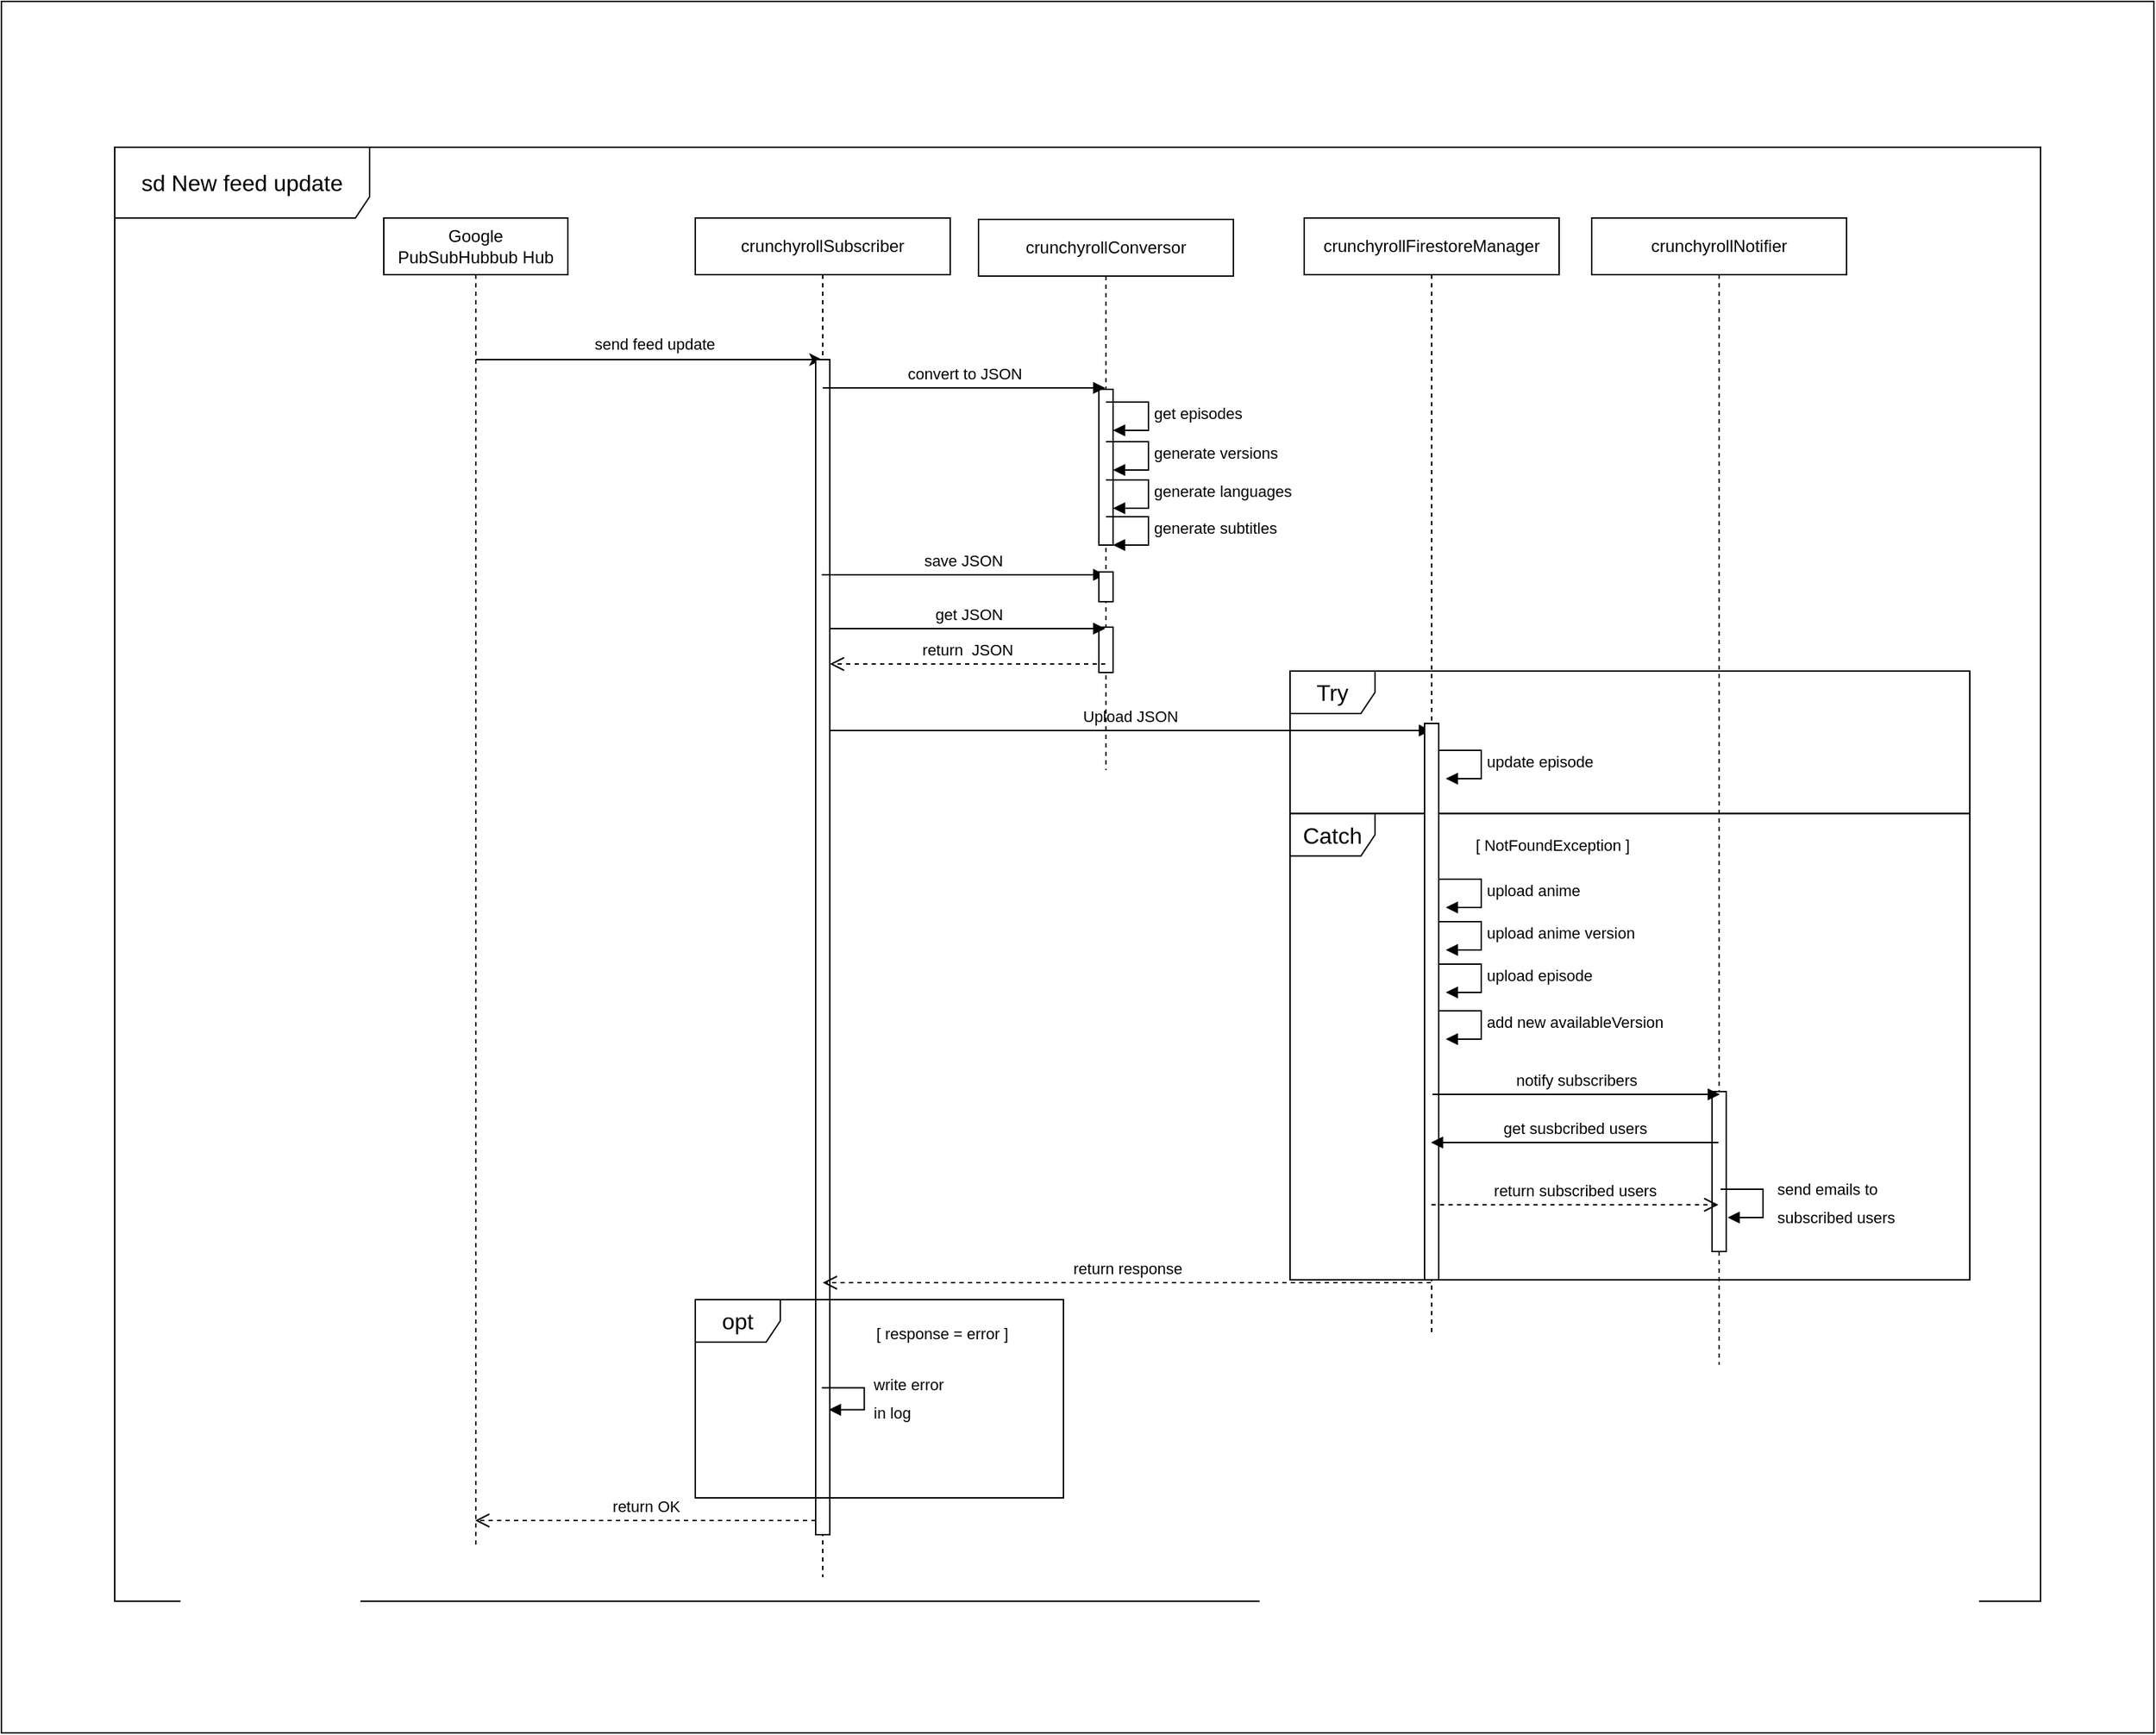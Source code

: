 <mxfile version="16.4.8" type="device"><diagram id="j7kow23u_B9ExSNE5Ayi" name="Page-1"><mxGraphModel dx="1812" dy="1843" grid="1" gridSize="10" guides="1" tooltips="1" connect="1" arrows="1" fold="1" page="1" pageScale="1" pageWidth="827" pageHeight="1169" math="0" shadow="0"><root><mxCell id="0"/><mxCell id="1" parent="0"/><mxCell id="dt_s4KKymJwfhGLxfY6a-43" value="" style="shape=table;startSize=0;container=1;collapsible=0;childLayout=tableLayout;sketch=0;fontSize=16;fillColor=none;" parent="1" vertex="1"><mxGeometry x="-800" y="-453" width="1520" height="1223" as="geometry"/></mxCell><mxCell id="dt_s4KKymJwfhGLxfY6a-44" value="" style="shape=tableRow;horizontal=0;startSize=0;swimlaneHead=0;swimlaneBody=0;top=0;left=0;bottom=0;right=0;collapsible=0;dropTarget=0;fillColor=none;points=[[0,0.5],[1,0.5]];portConstraint=eastwest;sketch=0;fontSize=16;" parent="dt_s4KKymJwfhGLxfY6a-43" vertex="1"><mxGeometry width="1520" height="1223" as="geometry"/></mxCell><mxCell id="dt_s4KKymJwfhGLxfY6a-45" value="" style="shape=partialRectangle;html=1;whiteSpace=wrap;connectable=0;overflow=hidden;fillColor=none;top=0;left=0;bottom=0;right=0;pointerEvents=1;sketch=0;fontSize=16;" parent="dt_s4KKymJwfhGLxfY6a-44" vertex="1"><mxGeometry width="1520" height="1223" as="geometry"><mxRectangle width="1520" height="1223" as="alternateBounds"/></mxGeometry></mxCell><mxCell id="dt_s4KKymJwfhGLxfY6a-7" value="sd New feed update" style="shape=umlFrame;whiteSpace=wrap;html=1;fontSize=16;width=180;height=50;sketch=0;" parent="1" vertex="1"><mxGeometry x="-720" y="-350" width="1360" height="1027" as="geometry"/></mxCell><mxCell id="SrJBxW0OyTLLm3862wvY-10" value="" style="group" parent="1" vertex="1" connectable="0"><mxGeometry x="110" y="20" width="480" height="430" as="geometry"/></mxCell><mxCell id="SrJBxW0OyTLLm3862wvY-9" value="Catch" style="shape=umlFrame;whiteSpace=wrap;html=1;fontSize=16;" parent="SrJBxW0OyTLLm3862wvY-10" vertex="1"><mxGeometry y="100.638" width="480" height="329.362" as="geometry"/></mxCell><mxCell id="SrJBxW0OyTLLm3862wvY-6" value="Try" style="shape=umlFrame;whiteSpace=wrap;html=1;fontSize=16;" parent="SrJBxW0OyTLLm3862wvY-10" vertex="1"><mxGeometry width="480" height="100.638" as="geometry"/></mxCell><mxCell id="SrJBxW0OyTLLm3862wvY-11" value="&lt;font style=&quot;font-size: 11px&quot;&gt;[ NotFoundException ]&lt;/font&gt;" style="text;html=1;strokeColor=none;fillColor=none;align=center;verticalAlign=middle;whiteSpace=wrap;rounded=0;dashed=1;fontSize=16;" parent="SrJBxW0OyTLLm3862wvY-10" vertex="1"><mxGeometry x="110" y="109.785" width="151.05" height="22.016" as="geometry"/></mxCell><mxCell id="dt_s4KKymJwfhGLxfY6a-6" value="&lt;font style=&quot;font-size: 11px&quot;&gt;&amp;nbsp; send feed update&amp;nbsp;&amp;nbsp;&lt;/font&gt;" style="edgeStyle=orthogonalEdgeStyle;rounded=0;orthogonalLoop=1;jettySize=auto;html=1;fontSize=36;strokeColor=default;labelBackgroundColor=none;" parent="1" source="dt_s4KKymJwfhGLxfY6a-1" target="dt_s4KKymJwfhGLxfY6a-2" edge="1"><mxGeometry x="0.025" y="20" relative="1" as="geometry"><Array as="points"><mxPoint x="-330" y="-200"/><mxPoint x="-330" y="-200"/></Array><mxPoint as="offset"/></mxGeometry></mxCell><mxCell id="dt_s4KKymJwfhGLxfY6a-1" value="Google&lt;br&gt;PubSubHubbub Hub" style="shape=umlLifeline;perimeter=lifelinePerimeter;whiteSpace=wrap;html=1;container=1;collapsible=0;recursiveResize=0;outlineConnect=0;" parent="1" vertex="1"><mxGeometry x="-530" y="-300" width="130" height="940" as="geometry"/></mxCell><mxCell id="dt_s4KKymJwfhGLxfY6a-2" value="crunchyrollSubscriber" style="shape=umlLifeline;perimeter=lifelinePerimeter;whiteSpace=wrap;html=1;container=1;collapsible=0;recursiveResize=0;outlineConnect=0;" parent="1" vertex="1"><mxGeometry x="-310" y="-300" width="180" height="960" as="geometry"/></mxCell><mxCell id="dt_s4KKymJwfhGLxfY6a-8" value="" style="html=1;points=[];perimeter=orthogonalPerimeter;fontSize=16;" parent="dt_s4KKymJwfhGLxfY6a-2" vertex="1"><mxGeometry x="85" y="100" width="10" height="830" as="geometry"/></mxCell><mxCell id="SrJBxW0OyTLLm3862wvY-20" value="&lt;font style=&quot;font-size: 11px&quot;&gt;save JSON&lt;/font&gt;" style="html=1;verticalAlign=bottom;endArrow=block;rounded=0;labelBackgroundColor=none;fontSize=16;strokeColor=default;" parent="dt_s4KKymJwfhGLxfY6a-2" edge="1"><mxGeometry width="80" relative="1" as="geometry"><mxPoint x="89.31" y="252" as="sourcePoint"/><mxPoint x="289.5" y="252.0" as="targetPoint"/><Array as="points"><mxPoint x="209.81" y="252"/></Array></mxGeometry></mxCell><mxCell id="dt_s4KKymJwfhGLxfY6a-3" value="crunchyrollConversor" style="shape=umlLifeline;perimeter=lifelinePerimeter;whiteSpace=wrap;html=1;container=1;collapsible=0;recursiveResize=0;outlineConnect=0;" parent="1" vertex="1"><mxGeometry x="-110" y="-299" width="180" height="389" as="geometry"/></mxCell><mxCell id="dt_s4KKymJwfhGLxfY6a-10" value="" style="html=1;points=[];perimeter=orthogonalPerimeter;fontSize=16;" parent="dt_s4KKymJwfhGLxfY6a-3" vertex="1"><mxGeometry x="85" y="120" width="10" height="110" as="geometry"/></mxCell><mxCell id="dt_s4KKymJwfhGLxfY6a-12" value="&lt;font style=&quot;font-size: 11px&quot;&gt;Upload JSON&lt;/font&gt;" style="html=1;verticalAlign=bottom;endArrow=block;rounded=0;labelBackgroundColor=none;fontSize=16;strokeColor=default;" parent="dt_s4KKymJwfhGLxfY6a-3" edge="1"><mxGeometry width="80" relative="1" as="geometry"><mxPoint x="-104.996" y="361" as="sourcePoint"/><mxPoint x="319.5" y="361" as="targetPoint"/><Array as="points"><mxPoint x="15.68" y="361"/></Array></mxGeometry></mxCell><mxCell id="SrJBxW0OyTLLm3862wvY-23" value="get episodes" style="edgeStyle=orthogonalEdgeStyle;html=1;align=left;spacingLeft=2;endArrow=block;rounded=0;entryX=1;entryY=0;fontSize=11;" parent="dt_s4KKymJwfhGLxfY6a-3" edge="1"><mxGeometry relative="1" as="geometry"><mxPoint x="90.0" y="129" as="sourcePoint"/><Array as="points"><mxPoint x="120" y="129"/></Array><mxPoint x="95.0" y="149" as="targetPoint"/></mxGeometry></mxCell><mxCell id="SrJBxW0OyTLLm3862wvY-36" value="" style="html=1;points=[];perimeter=orthogonalPerimeter;fontSize=16;" parent="dt_s4KKymJwfhGLxfY6a-3" vertex="1"><mxGeometry x="85" y="249" width="10" height="21" as="geometry"/></mxCell><mxCell id="SrJBxW0OyTLLm3862wvY-37" value="" style="html=1;points=[];perimeter=orthogonalPerimeter;fontSize=16;" parent="dt_s4KKymJwfhGLxfY6a-3" vertex="1"><mxGeometry x="85" y="288" width="10" height="32" as="geometry"/></mxCell><mxCell id="dt_s4KKymJwfhGLxfY6a-4" value="crunchyrollFirestoreManager" style="shape=umlLifeline;perimeter=lifelinePerimeter;whiteSpace=wrap;html=1;container=1;collapsible=0;recursiveResize=0;outlineConnect=0;" parent="1" vertex="1"><mxGeometry x="120" y="-300" width="180" height="790" as="geometry"/></mxCell><mxCell id="dt_s4KKymJwfhGLxfY6a-41" value="" style="html=1;points=[];perimeter=orthogonalPerimeter;sketch=0;fontSize=16;" parent="dt_s4KKymJwfhGLxfY6a-4" vertex="1"><mxGeometry x="85" y="357" width="10" height="393" as="geometry"/></mxCell><mxCell id="SrJBxW0OyTLLm3862wvY-3" value="update episode" style="edgeStyle=orthogonalEdgeStyle;html=1;align=left;spacingLeft=2;endArrow=block;rounded=0;entryX=1;entryY=0;" parent="dt_s4KKymJwfhGLxfY6a-4" edge="1"><mxGeometry relative="1" as="geometry"><mxPoint x="95" y="376" as="sourcePoint"/><Array as="points"><mxPoint x="125" y="376"/></Array><mxPoint x="100" y="396" as="targetPoint"/></mxGeometry></mxCell><mxCell id="SrJBxW0OyTLLm3862wvY-12" value="upload anime" style="edgeStyle=orthogonalEdgeStyle;html=1;align=left;spacingLeft=2;endArrow=block;rounded=0;entryX=1;entryY=0;" parent="dt_s4KKymJwfhGLxfY6a-4" edge="1"><mxGeometry relative="1" as="geometry"><mxPoint x="95" y="467" as="sourcePoint"/><Array as="points"><mxPoint x="125" y="467"/></Array><mxPoint x="100" y="487" as="targetPoint"/></mxGeometry></mxCell><mxCell id="SrJBxW0OyTLLm3862wvY-13" value="upload anime version" style="edgeStyle=orthogonalEdgeStyle;html=1;align=left;spacingLeft=2;endArrow=block;rounded=0;entryX=1;entryY=0;" parent="dt_s4KKymJwfhGLxfY6a-4" edge="1"><mxGeometry relative="1" as="geometry"><mxPoint x="95" y="497" as="sourcePoint"/><Array as="points"><mxPoint x="125" y="497"/></Array><mxPoint x="100" y="517" as="targetPoint"/></mxGeometry></mxCell><mxCell id="SrJBxW0OyTLLm3862wvY-14" value="upload episode" style="edgeStyle=orthogonalEdgeStyle;html=1;align=left;spacingLeft=2;endArrow=block;rounded=0;entryX=1;entryY=0;" parent="dt_s4KKymJwfhGLxfY6a-4" edge="1"><mxGeometry relative="1" as="geometry"><mxPoint x="95" y="527" as="sourcePoint"/><Array as="points"><mxPoint x="125" y="527"/></Array><mxPoint x="100" y="547" as="targetPoint"/></mxGeometry></mxCell><mxCell id="J5bF1IWjY5cWKiWvFcU8-1" value="add new availableVersion" style="edgeStyle=orthogonalEdgeStyle;html=1;align=left;spacingLeft=2;endArrow=block;rounded=0;entryX=1;entryY=0;" edge="1" parent="dt_s4KKymJwfhGLxfY6a-4"><mxGeometry relative="1" as="geometry"><mxPoint x="95.0" y="560" as="sourcePoint"/><Array as="points"><mxPoint x="125" y="560"/></Array><mxPoint x="100.0" y="580" as="targetPoint"/></mxGeometry></mxCell><mxCell id="dt_s4KKymJwfhGLxfY6a-5" value="crunchyrollNotifier" style="shape=umlLifeline;perimeter=lifelinePerimeter;whiteSpace=wrap;html=1;container=1;collapsible=0;recursiveResize=0;outlineConnect=0;" parent="1" vertex="1"><mxGeometry x="323" y="-300" width="180" height="810" as="geometry"/></mxCell><mxCell id="dt_s4KKymJwfhGLxfY6a-37" value="" style="html=1;points=[];perimeter=orthogonalPerimeter;sketch=0;fontSize=16;" parent="dt_s4KKymJwfhGLxfY6a-5" vertex="1"><mxGeometry x="85" y="617" width="10" height="113" as="geometry"/></mxCell><mxCell id="dt_s4KKymJwfhGLxfY6a-39" value="&lt;font style=&quot;font-size: 11px&quot;&gt;&amp;nbsp; send emails to &lt;br&gt;&amp;nbsp; subscribed users&lt;/font&gt;" style="edgeStyle=orthogonalEdgeStyle;html=1;align=left;spacingLeft=2;endArrow=block;rounded=0;entryX=1;entryY=0;labelBackgroundColor=none;fontSize=16;strokeColor=default;" parent="dt_s4KKymJwfhGLxfY6a-5" edge="1"><mxGeometry relative="1" as="geometry"><mxPoint x="91" y="686" as="sourcePoint"/><Array as="points"><mxPoint x="121" y="686"/></Array><mxPoint x="96.0" y="706" as="targetPoint"/></mxGeometry></mxCell><mxCell id="dt_s4KKymJwfhGLxfY6a-9" value="&lt;font style=&quot;font-size: 11px&quot;&gt;convert to JSON&lt;/font&gt;" style="html=1;verticalAlign=bottom;endArrow=block;rounded=0;labelBackgroundColor=none;fontSize=16;strokeColor=default;" parent="1" source="dt_s4KKymJwfhGLxfY6a-2" target="dt_s4KKymJwfhGLxfY6a-3" edge="1"><mxGeometry width="80" relative="1" as="geometry"><mxPoint x="-180" y="90" as="sourcePoint"/><mxPoint x="-100" y="90" as="targetPoint"/><Array as="points"><mxPoint x="-100" y="-180"/></Array></mxGeometry></mxCell><mxCell id="dt_s4KKymJwfhGLxfY6a-11" value="&lt;font style=&quot;font-size: 11px&quot;&gt;return&amp;nbsp; JSON&lt;/font&gt;" style="html=1;verticalAlign=bottom;endArrow=open;dashed=1;endSize=8;rounded=0;labelBackgroundColor=none;fontSize=16;strokeColor=default;" parent="1" edge="1"><mxGeometry relative="1" as="geometry"><mxPoint x="-20.5" y="15" as="sourcePoint"/><mxPoint x="-215" y="15" as="targetPoint"/><Array as="points"><mxPoint x="-80" y="15"/></Array></mxGeometry></mxCell><mxCell id="dt_s4KKymJwfhGLxfY6a-22" value="&lt;font style=&quot;font-size: 11px&quot;&gt;return response&lt;/font&gt;" style="html=1;verticalAlign=bottom;endArrow=open;dashed=1;endSize=8;rounded=0;labelBackgroundColor=none;fontSize=16;strokeColor=default;" parent="1" edge="1"><mxGeometry relative="1" as="geometry"><mxPoint x="209.5" y="452" as="sourcePoint"/><mxPoint x="-220" y="452" as="targetPoint"/></mxGeometry></mxCell><mxCell id="dt_s4KKymJwfhGLxfY6a-25" value="" style="group" parent="1" vertex="1" connectable="0"><mxGeometry x="-310" y="464" width="260" height="140" as="geometry"/></mxCell><mxCell id="dt_s4KKymJwfhGLxfY6a-26" value="" style="group" parent="dt_s4KKymJwfhGLxfY6a-25" vertex="1" connectable="0"><mxGeometry width="260" height="140" as="geometry"/></mxCell><mxCell id="dt_s4KKymJwfhGLxfY6a-13" value="opt" style="shape=umlFrame;whiteSpace=wrap;html=1;fontSize=16;" parent="dt_s4KKymJwfhGLxfY6a-26" vertex="1"><mxGeometry width="259.996" height="140" as="geometry"/></mxCell><mxCell id="dt_s4KKymJwfhGLxfY6a-18" value="&lt;font style=&quot;font-size: 11px&quot;&gt;[ response = error ]&lt;/font&gt;" style="text;html=1;strokeColor=none;fillColor=none;align=center;verticalAlign=middle;whiteSpace=wrap;rounded=0;dashed=1;fontSize=16;" parent="dt_s4KKymJwfhGLxfY6a-26" vertex="1"><mxGeometry x="89.315" y="10.769" width="170.685" height="22.475" as="geometry"/></mxCell><mxCell id="dt_s4KKymJwfhGLxfY6a-30" value="&lt;font style=&quot;font-size: 11px&quot;&gt;&amp;nbsp;write error&lt;br&gt;&amp;nbsp;in log&amp;nbsp;&lt;/font&gt;" style="edgeStyle=orthogonalEdgeStyle;html=1;align=left;spacingLeft=2;endArrow=block;rounded=0;entryX=1;entryY=0;labelBackgroundColor=none;fontSize=16;strokeColor=default;" parent="dt_s4KKymJwfhGLxfY6a-26" edge="1"><mxGeometry relative="1" as="geometry"><mxPoint x="89.31" y="62.199" as="sourcePoint"/><Array as="points"><mxPoint x="119.31" y="62.199"/></Array><mxPoint x="94.31" y="77.754" as="targetPoint"/></mxGeometry></mxCell><mxCell id="dt_s4KKymJwfhGLxfY6a-32" value="&lt;font style=&quot;font-size: 11px&quot;&gt;get susbcribed users&lt;/font&gt;" style="html=1;verticalAlign=bottom;endArrow=block;rounded=0;labelBackgroundColor=none;fontSize=16;strokeColor=default;" parent="1" edge="1"><mxGeometry width="80" relative="1" as="geometry"><mxPoint x="412.5" y="353" as="sourcePoint"/><mxPoint x="209.548" y="353" as="targetPoint"/><Array as="points"><mxPoint x="360" y="353"/></Array></mxGeometry></mxCell><mxCell id="dt_s4KKymJwfhGLxfY6a-33" value="&lt;font style=&quot;font-size: 11px&quot;&gt;return subscribed users&lt;/font&gt;" style="html=1;verticalAlign=bottom;endArrow=open;dashed=1;endSize=8;rounded=0;labelBackgroundColor=none;fontSize=16;strokeColor=default;" parent="1" edge="1"><mxGeometry relative="1" as="geometry"><mxPoint x="209.833" y="397" as="sourcePoint"/><mxPoint x="412.5" y="397" as="targetPoint"/><Array as="points"><mxPoint x="240" y="397"/></Array></mxGeometry></mxCell><mxCell id="dt_s4KKymJwfhGLxfY6a-40" value="&lt;font style=&quot;font-size: 11px&quot;&gt;return OK&lt;/font&gt;" style="html=1;verticalAlign=bottom;endArrow=open;dashed=1;endSize=8;rounded=0;labelBackgroundColor=none;fontSize=16;strokeColor=default;" parent="1" edge="1"><mxGeometry relative="1" as="geometry"><mxPoint x="-225" y="620" as="sourcePoint"/><mxPoint x="-465.5" y="620" as="targetPoint"/><Array as="points"><mxPoint x="-280" y="620"/><mxPoint x="-390" y="620"/></Array></mxGeometry></mxCell><mxCell id="dt_s4KKymJwfhGLxfY6a-31" value="&lt;font style=&quot;font-size: 11px&quot;&gt;notify subscribers&lt;/font&gt;" style="html=1;verticalAlign=bottom;endArrow=block;rounded=0;labelBackgroundColor=none;fontSize=16;strokeColor=default;" parent="1" edge="1"><mxGeometry width="80" relative="1" as="geometry"><mxPoint x="210.5" y="319" as="sourcePoint"/><mxPoint x="413.5" y="319" as="targetPoint"/></mxGeometry></mxCell><mxCell id="SrJBxW0OyTLLm3862wvY-17" value="generate versions" style="edgeStyle=orthogonalEdgeStyle;html=1;align=left;spacingLeft=2;endArrow=block;rounded=0;entryX=1;entryY=0;fontSize=11;" parent="1" edge="1"><mxGeometry relative="1" as="geometry"><mxPoint x="-20" y="-142" as="sourcePoint"/><Array as="points"><mxPoint x="10" y="-142"/></Array><mxPoint x="-15" y="-122" as="targetPoint"/></mxGeometry></mxCell><mxCell id="SrJBxW0OyTLLm3862wvY-18" value="generate languages" style="edgeStyle=orthogonalEdgeStyle;html=1;align=left;spacingLeft=2;endArrow=block;rounded=0;entryX=1;entryY=0;fontSize=11;" parent="1" edge="1"><mxGeometry relative="1" as="geometry"><mxPoint x="-20" y="-115" as="sourcePoint"/><Array as="points"><mxPoint x="10" y="-115"/></Array><mxPoint x="-15" y="-95" as="targetPoint"/></mxGeometry></mxCell><mxCell id="SrJBxW0OyTLLm3862wvY-19" value="generate subtitles" style="edgeStyle=orthogonalEdgeStyle;html=1;align=left;spacingLeft=2;endArrow=block;rounded=0;entryX=1;entryY=0;fontSize=11;" parent="1" edge="1"><mxGeometry relative="1" as="geometry"><mxPoint x="-20" y="-89" as="sourcePoint"/><Array as="points"><mxPoint x="10" y="-89"/></Array><mxPoint x="-15" y="-69" as="targetPoint"/></mxGeometry></mxCell><mxCell id="SrJBxW0OyTLLm3862wvY-21" value="&lt;font style=&quot;font-size: 11px&quot;&gt;get JSON&lt;/font&gt;" style="html=1;verticalAlign=bottom;endArrow=block;rounded=0;labelBackgroundColor=none;fontSize=16;strokeColor=default;" parent="1" source="dt_s4KKymJwfhGLxfY6a-8" target="dt_s4KKymJwfhGLxfY6a-3" edge="1"><mxGeometry width="80" relative="1" as="geometry"><mxPoint x="-225" y="-10" as="sourcePoint"/><mxPoint x="-25" y="-10" as="targetPoint"/><Array as="points"><mxPoint x="-104.69" y="-10"/></Array></mxGeometry></mxCell></root></mxGraphModel></diagram></mxfile>